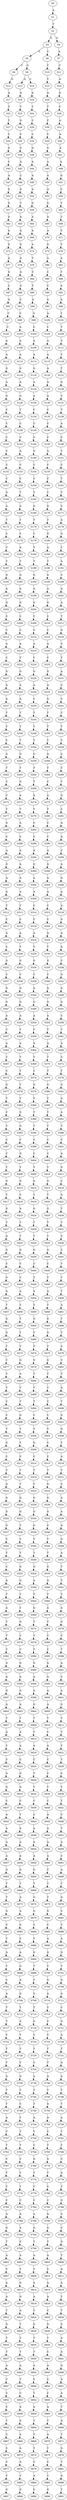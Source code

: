 strict digraph  {
	S0 -> S1 [ label = A ];
	S1 -> S2 [ label = T ];
	S2 -> S3 [ label = G ];
	S2 -> S4 [ label = A ];
	S3 -> S5 [ label = G ];
	S3 -> S6 [ label = C ];
	S4 -> S7 [ label = A ];
	S5 -> S8 [ label = C ];
	S5 -> S9 [ label = G ];
	S6 -> S10 [ label = C ];
	S7 -> S11 [ label = C ];
	S8 -> S12 [ label = G ];
	S9 -> S13 [ label = A ];
	S9 -> S14 [ label = C ];
	S10 -> S15 [ label = T ];
	S11 -> S16 [ label = A ];
	S12 -> S17 [ label = A ];
	S13 -> S18 [ label = A ];
	S14 -> S19 [ label = A ];
	S15 -> S20 [ label = A ];
	S16 -> S21 [ label = G ];
	S17 -> S22 [ label = T ];
	S18 -> S23 [ label = T ];
	S19 -> S24 [ label = T ];
	S20 -> S25 [ label = T ];
	S21 -> S26 [ label = C ];
	S22 -> S27 [ label = T ];
	S23 -> S28 [ label = G ];
	S24 -> S29 [ label = C ];
	S25 -> S30 [ label = C ];
	S26 -> S31 [ label = A ];
	S27 -> S32 [ label = C ];
	S28 -> S33 [ label = C ];
	S29 -> S34 [ label = C ];
	S30 -> S35 [ label = C ];
	S31 -> S36 [ label = A ];
	S32 -> S37 [ label = G ];
	S33 -> S38 [ label = C ];
	S34 -> S39 [ label = G ];
	S35 -> S40 [ label = G ];
	S36 -> S41 [ label = A ];
	S37 -> S42 [ label = C ];
	S38 -> S43 [ label = A ];
	S39 -> S44 [ label = A ];
	S40 -> S45 [ label = A ];
	S41 -> S46 [ label = A ];
	S42 -> S47 [ label = A ];
	S43 -> S48 [ label = C ];
	S44 -> S49 [ label = A ];
	S45 -> S50 [ label = A ];
	S46 -> S51 [ label = G ];
	S47 -> S52 [ label = G ];
	S48 -> S53 [ label = G ];
	S49 -> S54 [ label = A ];
	S50 -> S55 [ label = A ];
	S51 -> S56 [ label = C ];
	S52 -> S57 [ label = G ];
	S53 -> S58 [ label = T ];
	S54 -> S59 [ label = G ];
	S55 -> S60 [ label = G ];
	S56 -> S61 [ label = T ];
	S57 -> S62 [ label = A ];
	S58 -> S63 [ label = A ];
	S59 -> S64 [ label = A ];
	S60 -> S65 [ label = A ];
	S61 -> S66 [ label = T ];
	S62 -> S67 [ label = A ];
	S63 -> S68 [ label = A ];
	S64 -> S69 [ label = A ];
	S65 -> S70 [ label = A ];
	S66 -> S71 [ label = C ];
	S67 -> S72 [ label = G ];
	S68 -> S73 [ label = G ];
	S69 -> S74 [ label = A ];
	S70 -> S75 [ label = G ];
	S71 -> S76 [ label = T ];
	S72 -> S77 [ label = A ];
	S73 -> S78 [ label = A ];
	S74 -> S79 [ label = T ];
	S75 -> S80 [ label = A ];
	S76 -> S81 [ label = A ];
	S77 -> S82 [ label = G ];
	S78 -> S83 [ label = A ];
	S79 -> S84 [ label = C ];
	S80 -> S85 [ label = C ];
	S81 -> S86 [ label = T ];
	S82 -> S87 [ label = C ];
	S83 -> S88 [ label = G ];
	S84 -> S89 [ label = T ];
	S85 -> S90 [ label = C ];
	S86 -> S91 [ label = A ];
	S87 -> S92 [ label = A ];
	S88 -> S93 [ label = C ];
	S89 -> S94 [ label = A ];
	S90 -> S95 [ label = A ];
	S91 -> S96 [ label = A ];
	S92 -> S97 [ label = C ];
	S93 -> S98 [ label = C ];
	S94 -> S99 [ label = G ];
	S95 -> S100 [ label = A ];
	S96 -> S101 [ label = T ];
	S97 -> S102 [ label = C ];
	S98 -> S103 [ label = A ];
	S99 -> S104 [ label = C ];
	S100 -> S105 [ label = C ];
	S101 -> S106 [ label = T ];
	S102 -> S107 [ label = A ];
	S103 -> S108 [ label = A ];
	S104 -> S109 [ label = A ];
	S105 -> S110 [ label = A ];
	S106 -> S111 [ label = T ];
	S107 -> S112 [ label = A ];
	S108 -> S113 [ label = A ];
	S109 -> S114 [ label = A ];
	S110 -> S115 [ label = A ];
	S111 -> S116 [ label = T ];
	S112 -> S117 [ label = G ];
	S113 -> S118 [ label = G ];
	S114 -> S119 [ label = G ];
	S115 -> S120 [ label = A ];
	S116 -> S121 [ label = T ];
	S117 -> S122 [ label = A ];
	S118 -> S123 [ label = A ];
	S119 -> S124 [ label = A ];
	S120 -> S125 [ label = A ];
	S121 -> S126 [ label = G ];
	S122 -> S127 [ label = G ];
	S123 -> S128 [ label = G ];
	S124 -> S129 [ label = A ];
	S125 -> S130 [ label = A ];
	S126 -> S131 [ label = T ];
	S127 -> S132 [ label = C ];
	S128 -> S133 [ label = T ];
	S129 -> S134 [ label = C ];
	S130 -> S135 [ label = C ];
	S131 -> S136 [ label = T ];
	S132 -> S137 [ label = C ];
	S133 -> S138 [ label = C ];
	S134 -> S139 [ label = C ];
	S135 -> S140 [ label = C ];
	S136 -> S141 [ label = A ];
	S137 -> S142 [ label = C ];
	S138 -> S143 [ label = C ];
	S139 -> S144 [ label = C ];
	S140 -> S145 [ label = C ];
	S141 -> S146 [ label = C ];
	S142 -> S147 [ label = C ];
	S143 -> S148 [ label = A ];
	S144 -> S149 [ label = G ];
	S145 -> S150 [ label = A ];
	S146 -> S151 [ label = T ];
	S147 -> S152 [ label = C ];
	S148 -> S153 [ label = C ];
	S149 -> S154 [ label = C ];
	S150 -> S155 [ label = C ];
	S151 -> S156 [ label = C ];
	S152 -> S157 [ label = C ];
	S153 -> S158 [ label = C ];
	S154 -> S159 [ label = C ];
	S155 -> S160 [ label = C ];
	S156 -> S161 [ label = T ];
	S157 -> S162 [ label = G ];
	S158 -> S163 [ label = T ];
	S159 -> S164 [ label = T ];
	S160 -> S165 [ label = C ];
	S161 -> S166 [ label = T ];
	S162 -> S167 [ label = A ];
	S163 -> S168 [ label = A ];
	S164 -> S169 [ label = G ];
	S165 -> S170 [ label = G ];
	S166 -> S171 [ label = C ];
	S167 -> S172 [ label = T ];
	S168 -> S173 [ label = T ];
	S169 -> S174 [ label = T ];
	S170 -> S175 [ label = T ];
	S171 -> S176 [ label = A ];
	S172 -> S177 [ label = C ];
	S173 -> S178 [ label = C ];
	S174 -> S179 [ label = C ];
	S175 -> S180 [ label = G ];
	S176 -> S181 [ label = G ];
	S177 -> S182 [ label = C ];
	S178 -> S183 [ label = A ];
	S179 -> S184 [ label = T ];
	S180 -> S185 [ label = A ];
	S181 -> S186 [ label = T ];
	S182 -> S187 [ label = T ];
	S183 -> S188 [ label = T ];
	S184 -> S189 [ label = T ];
	S185 -> S190 [ label = T ];
	S186 -> S191 [ label = A ];
	S187 -> S192 [ label = G ];
	S188 -> S193 [ label = G ];
	S189 -> S194 [ label = G ];
	S190 -> S195 [ label = G ];
	S191 -> S196 [ label = C ];
	S192 -> S197 [ label = A ];
	S193 -> S198 [ label = A ];
	S194 -> S199 [ label = A ];
	S195 -> S200 [ label = A ];
	S196 -> S201 [ label = A ];
	S197 -> S202 [ label = G ];
	S198 -> S203 [ label = G ];
	S199 -> S204 [ label = G ];
	S200 -> S205 [ label = G ];
	S201 -> S206 [ label = A ];
	S202 -> S207 [ label = C ];
	S203 -> S208 [ label = C ];
	S204 -> S209 [ label = C ];
	S205 -> S210 [ label = C ];
	S206 -> S211 [ label = T ];
	S207 -> S212 [ label = C ];
	S208 -> S213 [ label = C ];
	S209 -> S214 [ label = C ];
	S210 -> S215 [ label = C ];
	S211 -> S216 [ label = G ];
	S212 -> S217 [ label = A ];
	S213 -> S218 [ label = A ];
	S214 -> S219 [ label = A ];
	S215 -> S220 [ label = A ];
	S216 -> S221 [ label = T ];
	S217 -> S222 [ label = C ];
	S218 -> S223 [ label = T ];
	S219 -> S224 [ label = C ];
	S220 -> S225 [ label = C ];
	S221 -> S226 [ label = T ];
	S222 -> S227 [ label = G ];
	S223 -> S228 [ label = G ];
	S224 -> S229 [ label = G ];
	S225 -> S230 [ label = G ];
	S226 -> S231 [ label = A ];
	S227 -> S232 [ label = A ];
	S228 -> S233 [ label = A ];
	S229 -> S234 [ label = A ];
	S230 -> S235 [ label = A ];
	S231 -> S236 [ label = C ];
	S232 -> S237 [ label = A ];
	S233 -> S238 [ label = A ];
	S234 -> S239 [ label = C ];
	S235 -> S240 [ label = G ];
	S236 -> S241 [ label = C ];
	S237 -> S242 [ label = T ];
	S238 -> S243 [ label = T ];
	S239 -> S244 [ label = T ];
	S240 -> S245 [ label = T ];
	S241 -> S246 [ label = C ];
	S242 -> S247 [ label = T ];
	S243 -> S248 [ label = T ];
	S244 -> S249 [ label = T ];
	S245 -> S250 [ label = T ];
	S246 -> S251 [ label = T ];
	S247 -> S252 [ label = C ];
	S248 -> S253 [ label = T ];
	S249 -> S254 [ label = T ];
	S250 -> S255 [ label = C ];
	S251 -> S256 [ label = C ];
	S252 -> S257 [ label = A ];
	S253 -> S258 [ label = G ];
	S254 -> S259 [ label = G ];
	S255 -> S260 [ label = A ];
	S256 -> S261 [ label = C ];
	S257 -> S262 [ label = T ];
	S258 -> S263 [ label = T ];
	S259 -> S264 [ label = T ];
	S260 -> S265 [ label = T ];
	S261 -> S266 [ label = C ];
	S262 -> S267 [ label = C ];
	S263 -> S268 [ label = G ];
	S264 -> S269 [ label = T ];
	S265 -> S270 [ label = C ];
	S266 -> S271 [ label = T ];
	S267 -> S272 [ label = C ];
	S268 -> S273 [ label = A ];
	S269 -> S274 [ label = A ];
	S270 -> S275 [ label = A ];
	S271 -> S276 [ label = G ];
	S272 -> S277 [ label = T ];
	S273 -> S278 [ label = T ];
	S274 -> S279 [ label = T ];
	S275 -> S280 [ label = T ];
	S276 -> S281 [ label = C ];
	S277 -> S282 [ label = G ];
	S278 -> S283 [ label = A ];
	S279 -> S284 [ label = C ];
	S280 -> S285 [ label = C ];
	S281 -> S286 [ label = A ];
	S282 -> S287 [ label = C ];
	S283 -> S288 [ label = C ];
	S284 -> S289 [ label = C ];
	S285 -> S290 [ label = C ];
	S286 -> S291 [ label = A ];
	S287 -> S292 [ label = A ];
	S288 -> S293 [ label = A ];
	S289 -> S294 [ label = A ];
	S290 -> S295 [ label = A ];
	S291 -> S296 [ label = C ];
	S292 -> S297 [ label = G ];
	S293 -> S298 [ label = A ];
	S294 -> S299 [ label = G ];
	S295 -> S300 [ label = G ];
	S296 -> S301 [ label = A ];
	S297 -> S302 [ label = A ];
	S298 -> S303 [ label = A ];
	S299 -> S304 [ label = A ];
	S300 -> S305 [ label = A ];
	S301 -> S306 [ label = G ];
	S302 -> S307 [ label = A ];
	S303 -> S308 [ label = A ];
	S304 -> S309 [ label = A ];
	S305 -> S310 [ label = A ];
	S306 -> S311 [ label = A ];
	S307 -> S312 [ label = T ];
	S308 -> S313 [ label = T ];
	S309 -> S314 [ label = C ];
	S310 -> S315 [ label = C ];
	S311 -> S316 [ label = A ];
	S312 -> S317 [ label = C ];
	S313 -> S318 [ label = C ];
	S314 -> S319 [ label = C ];
	S315 -> S320 [ label = C ];
	S316 -> S321 [ label = G ];
	S317 -> S322 [ label = A ];
	S318 -> S323 [ label = A ];
	S319 -> S324 [ label = A ];
	S320 -> S325 [ label = A ];
	S321 -> S326 [ label = A ];
	S322 -> S327 [ label = C ];
	S323 -> S328 [ label = T ];
	S324 -> S329 [ label = T ];
	S325 -> S330 [ label = T ];
	S326 -> S331 [ label = A ];
	S327 -> S332 [ label = G ];
	S328 -> S333 [ label = G ];
	S329 -> S334 [ label = G ];
	S330 -> S335 [ label = G ];
	S331 -> S336 [ label = C ];
	S332 -> S337 [ label = C ];
	S333 -> S338 [ label = C ];
	S334 -> S339 [ label = C ];
	S335 -> S340 [ label = C ];
	S336 -> S341 [ label = A ];
	S337 -> S342 [ label = G ];
	S338 -> S343 [ label = G ];
	S339 -> S344 [ label = A ];
	S340 -> S345 [ label = A ];
	S341 -> S346 [ label = A ];
	S342 -> S347 [ label = G ];
	S343 -> S348 [ label = G ];
	S344 -> S349 [ label = G ];
	S345 -> S350 [ label = G ];
	S346 -> S351 [ label = G ];
	S347 -> S352 [ label = A ];
	S348 -> S353 [ label = A ];
	S349 -> S354 [ label = A ];
	S350 -> S355 [ label = A ];
	S351 -> S356 [ label = C ];
	S352 -> S357 [ label = C ];
	S353 -> S358 [ label = T ];
	S354 -> S359 [ label = C ];
	S355 -> S360 [ label = T ];
	S356 -> S361 [ label = T ];
	S357 -> S362 [ label = A ];
	S358 -> S363 [ label = A ];
	S359 -> S364 [ label = A ];
	S360 -> S365 [ label = A ];
	S361 -> S366 [ label = A ];
	S362 -> S367 [ label = T ];
	S363 -> S368 [ label = T ];
	S364 -> S369 [ label = T ];
	S365 -> S370 [ label = T ];
	S366 -> S371 [ label = C ];
	S367 -> S372 [ label = C ];
	S368 -> S373 [ label = T ];
	S369 -> S374 [ label = C ];
	S370 -> S375 [ label = T ];
	S371 -> S376 [ label = T ];
	S372 -> S377 [ label = G ];
	S373 -> S378 [ label = T ];
	S374 -> S379 [ label = G ];
	S375 -> S380 [ label = G ];
	S376 -> S381 [ label = G ];
	S377 -> S382 [ label = T ];
	S378 -> S383 [ label = T ];
	S379 -> S384 [ label = T ];
	S380 -> S385 [ label = T ];
	S381 -> S386 [ label = A ];
	S382 -> S387 [ label = C ];
	S383 -> S388 [ label = G ];
	S384 -> S389 [ label = T ];
	S385 -> S390 [ label = T ];
	S386 -> S391 [ label = A ];
	S387 -> S392 [ label = T ];
	S388 -> S393 [ label = G ];
	S389 -> S394 [ label = T ];
	S390 -> S395 [ label = T ];
	S391 -> S396 [ label = T ];
	S392 -> S397 [ label = C ];
	S393 -> S398 [ label = C ];
	S394 -> S399 [ label = C ];
	S395 -> S400 [ label = C ];
	S396 -> S401 [ label = C ];
	S397 -> S402 [ label = C ];
	S398 -> S403 [ label = G ];
	S399 -> S404 [ label = C ];
	S400 -> S405 [ label = C ];
	S401 -> S406 [ label = A ];
	S402 -> S407 [ label = T ];
	S403 -> S408 [ label = T ];
	S404 -> S409 [ label = T ];
	S405 -> S410 [ label = T ];
	S406 -> S411 [ label = G ];
	S407 -> S412 [ label = G ];
	S408 -> S413 [ label = G ];
	S409 -> S414 [ label = G ];
	S410 -> S415 [ label = G ];
	S411 -> S416 [ label = C ];
	S412 -> S417 [ label = T ];
	S413 -> S418 [ label = C ];
	S414 -> S419 [ label = T ];
	S415 -> S420 [ label = T ];
	S416 -> S421 [ label = G ];
	S417 -> S422 [ label = G ];
	S418 -> S423 [ label = A ];
	S419 -> S424 [ label = G ];
	S420 -> S425 [ label = G ];
	S421 -> S426 [ label = T ];
	S422 -> S427 [ label = T ];
	S423 -> S428 [ label = T ];
	S424 -> S429 [ label = T ];
	S425 -> S430 [ label = T ];
	S426 -> S431 [ label = T ];
	S427 -> S432 [ label = G ];
	S428 -> S433 [ label = T ];
	S429 -> S434 [ label = T ];
	S430 -> S435 [ label = T ];
	S431 -> S436 [ label = C ];
	S432 -> S437 [ label = G ];
	S433 -> S438 [ label = G ];
	S434 -> S439 [ label = G ];
	S435 -> S440 [ label = G ];
	S436 -> S441 [ label = C ];
	S437 -> S442 [ label = C ];
	S438 -> S443 [ label = C ];
	S439 -> S444 [ label = C ];
	S440 -> S445 [ label = C ];
	S441 -> S446 [ label = T ];
	S442 -> S447 [ label = G ];
	S443 -> S448 [ label = C ];
	S444 -> S449 [ label = T ];
	S445 -> S450 [ label = T ];
	S446 -> S451 [ label = T ];
	S447 -> S452 [ label = A ];
	S448 -> S453 [ label = A ];
	S449 -> S454 [ label = A ];
	S450 -> S455 [ label = A ];
	S451 -> S456 [ label = T ];
	S452 -> S457 [ label = T ];
	S453 -> S458 [ label = T ];
	S454 -> S459 [ label = T ];
	S455 -> S460 [ label = T ];
	S456 -> S461 [ label = A ];
	S457 -> S462 [ label = G ];
	S458 -> S463 [ label = T ];
	S459 -> S464 [ label = G ];
	S460 -> S465 [ label = G ];
	S461 -> S466 [ label = T ];
	S462 -> S467 [ label = G ];
	S463 -> S468 [ label = T ];
	S464 -> S469 [ label = T ];
	S465 -> S470 [ label = G ];
	S466 -> S471 [ label = T ];
	S467 -> S472 [ label = T ];
	S468 -> S473 [ label = T ];
	S469 -> S474 [ label = T ];
	S470 -> S475 [ label = T ];
	S471 -> S476 [ label = A ];
	S472 -> S477 [ label = C ];
	S473 -> S478 [ label = G ];
	S474 -> S479 [ label = G ];
	S475 -> S480 [ label = G ];
	S476 -> S481 [ label = C ];
	S477 -> S482 [ label = T ];
	S478 -> S483 [ label = A ];
	S479 -> S484 [ label = T ];
	S480 -> S485 [ label = T ];
	S481 -> S486 [ label = T ];
	S482 -> S487 [ label = T ];
	S483 -> S488 [ label = T ];
	S484 -> S489 [ label = T ];
	S485 -> S490 [ label = T ];
	S486 -> S491 [ label = A ];
	S487 -> S492 [ label = C ];
	S488 -> S493 [ label = T ];
	S489 -> S494 [ label = T ];
	S490 -> S495 [ label = C ];
	S491 -> S496 [ label = T ];
	S492 -> S497 [ label = C ];
	S493 -> S498 [ label = G ];
	S494 -> S499 [ label = C ];
	S495 -> S500 [ label = C ];
	S496 -> S501 [ label = G ];
	S497 -> S502 [ label = T ];
	S498 -> S503 [ label = T ];
	S499 -> S504 [ label = T ];
	S500 -> S505 [ label = T ];
	S501 -> S506 [ label = G ];
	S502 -> S507 [ label = G ];
	S503 -> S508 [ label = T ];
	S504 -> S509 [ label = G ];
	S505 -> S510 [ label = C ];
	S506 -> S511 [ label = T ];
	S507 -> S512 [ label = C ];
	S508 -> S513 [ label = C ];
	S509 -> S514 [ label = C ];
	S510 -> S515 [ label = C ];
	S511 -> S516 [ label = A ];
	S512 -> S517 [ label = T ];
	S513 -> S518 [ label = T ];
	S514 -> S519 [ label = T ];
	S515 -> S520 [ label = T ];
	S516 -> S521 [ label = T ];
	S517 -> S522 [ label = G ];
	S518 -> S523 [ label = T ];
	S519 -> S524 [ label = C ];
	S520 -> S525 [ label = G ];
	S521 -> S526 [ label = C ];
	S522 -> S527 [ label = G ];
	S523 -> S528 [ label = G ];
	S524 -> S529 [ label = G ];
	S525 -> S530 [ label = G ];
	S526 -> S531 [ label = A ];
	S527 -> S532 [ label = G ];
	S528 -> S533 [ label = G ];
	S529 -> S534 [ label = G ];
	S530 -> S535 [ label = G ];
	S531 -> S536 [ label = A ];
	S532 -> S537 [ label = G ];
	S533 -> S538 [ label = T ];
	S534 -> S539 [ label = G ];
	S535 -> S540 [ label = C ];
	S536 -> S541 [ label = A ];
	S537 -> S542 [ label = C ];
	S538 -> S543 [ label = C ];
	S539 -> S544 [ label = T ];
	S540 -> S545 [ label = T ];
	S541 -> S546 [ label = G ];
	S542 -> S547 [ label = T ];
	S543 -> S548 [ label = T ];
	S544 -> S549 [ label = T ];
	S545 -> S550 [ label = T ];
	S546 -> S551 [ label = A ];
	S547 -> S552 [ label = C ];
	S548 -> S553 [ label = G ];
	S549 -> S554 [ label = G ];
	S550 -> S555 [ label = G ];
	S551 -> S556 [ label = T ];
	S552 -> S557 [ label = A ];
	S553 -> S558 [ label = G ];
	S554 -> S559 [ label = A ];
	S555 -> S560 [ label = A ];
	S556 -> S561 [ label = T ];
	S557 -> S562 [ label = T ];
	S558 -> S563 [ label = T ];
	S559 -> S564 [ label = T ];
	S560 -> S565 [ label = T ];
	S561 -> S566 [ label = T ];
	S562 -> S567 [ label = G ];
	S563 -> S568 [ label = T ];
	S564 -> S569 [ label = G ];
	S565 -> S570 [ label = G ];
	S566 -> S571 [ label = G ];
	S567 -> S572 [ label = T ];
	S568 -> S573 [ label = G ];
	S569 -> S574 [ label = T ];
	S570 -> S575 [ label = T ];
	S571 -> S576 [ label = G ];
	S572 -> S577 [ label = T ];
	S573 -> S578 [ label = C ];
	S574 -> S579 [ label = T ];
	S575 -> S580 [ label = T ];
	S576 -> S581 [ label = C ];
	S577 -> S582 [ label = C ];
	S578 -> S583 [ label = C ];
	S579 -> S584 [ label = T ];
	S580 -> S585 [ label = C ];
	S581 -> S586 [ label = T ];
	S582 -> S587 [ label = G ];
	S583 -> S588 [ label = G ];
	S584 -> S589 [ label = G ];
	S585 -> S590 [ label = G ];
	S586 -> S591 [ label = A ];
	S587 -> S592 [ label = A ];
	S588 -> S593 [ label = A ];
	S589 -> S594 [ label = A ];
	S590 -> S595 [ label = A ];
	S591 -> S596 [ label = C ];
	S592 -> S597 [ label = G ];
	S593 -> S598 [ label = G ];
	S594 -> S599 [ label = G ];
	S595 -> S600 [ label = G ];
	S596 -> S601 [ label = A ];
	S597 -> S602 [ label = A ];
	S598 -> S603 [ label = A ];
	S599 -> S604 [ label = G ];
	S600 -> S605 [ label = A ];
	S601 -> S606 [ label = G ];
	S602 -> S607 [ label = T ];
	S603 -> S608 [ label = T ];
	S604 -> S609 [ label = T ];
	S605 -> S610 [ label = T ];
	S606 -> S611 [ label = T ];
	S607 -> S612 [ label = A ];
	S608 -> S613 [ label = A ];
	S609 -> S614 [ label = T ];
	S610 -> S615 [ label = C ];
	S611 -> S616 [ label = T ];
	S612 -> S617 [ label = T ];
	S613 -> S618 [ label = A ];
	S614 -> S619 [ label = A ];
	S615 -> S620 [ label = A ];
	S616 -> S621 [ label = T ];
	S617 -> S622 [ label = C ];
	S618 -> S623 [ label = C ];
	S619 -> S624 [ label = C ];
	S620 -> S625 [ label = C ];
	S621 -> S626 [ label = T ];
	S622 -> S627 [ label = A ];
	S623 -> S628 [ label = G ];
	S624 -> S629 [ label = T ];
	S625 -> S630 [ label = C ];
	S626 -> S631 [ label = C ];
	S627 -> S632 [ label = G ];
	S628 -> S633 [ label = G ];
	S629 -> S634 [ label = T ];
	S630 -> S635 [ label = T ];
	S631 -> S636 [ label = T ];
	S632 -> S637 [ label = C ];
	S633 -> S638 [ label = C ];
	S634 -> S639 [ label = C ];
	S635 -> S640 [ label = C ];
	S636 -> S641 [ label = T ];
	S637 -> S642 [ label = A ];
	S638 -> S643 [ label = T ];
	S639 -> S644 [ label = C ];
	S640 -> S645 [ label = A ];
	S641 -> S646 [ label = C ];
	S642 -> S647 [ label = A ];
	S643 -> S648 [ label = A ];
	S644 -> S649 [ label = A ];
	S645 -> S650 [ label = A ];
	S646 -> S651 [ label = T ];
	S647 -> S652 [ label = A ];
	S648 -> S653 [ label = A ];
	S649 -> S654 [ label = A ];
	S650 -> S655 [ label = A ];
	S651 -> S656 [ label = A ];
	S652 -> S657 [ label = A ];
	S653 -> S658 [ label = A ];
	S654 -> S659 [ label = A ];
	S655 -> S660 [ label = A ];
	S656 -> S661 [ label = C ];
	S657 -> S662 [ label = G ];
	S658 -> S663 [ label = G ];
	S659 -> S664 [ label = G ];
	S660 -> S665 [ label = T ];
	S661 -> S666 [ label = A ];
	S662 -> S667 [ label = T ];
	S663 -> S668 [ label = T ];
	S664 -> S669 [ label = T ];
	S665 -> S670 [ label = T ];
	S666 -> S671 [ label = T ];
	S667 -> S672 [ label = T ];
	S668 -> S673 [ label = A ];
	S669 -> S674 [ label = G ];
	S670 -> S675 [ label = T ];
	S671 -> S676 [ label = G ];
	S672 -> S677 [ label = G ];
	S673 -> S678 [ label = A ];
	S674 -> S679 [ label = G ];
	S675 -> S680 [ label = G ];
	S676 -> S681 [ label = C ];
	S677 -> S682 [ label = C ];
	S678 -> S683 [ label = G ];
	S679 -> S684 [ label = C ];
	S680 -> S685 [ label = C ];
	S681 -> S686 [ label = T ];
	S682 -> S687 [ label = T ];
	S683 -> S688 [ label = C ];
	S684 -> S689 [ label = T ];
	S685 -> S690 [ label = A ];
	S686 -> S691 [ label = A ];
	S687 -> S692 [ label = A ];
	S688 -> S693 [ label = A ];
	S689 -> S694 [ label = G ];
	S690 -> S695 [ label = G ];
	S691 -> S696 [ label = G ];
	S692 -> S697 [ label = T ];
	S693 -> S698 [ label = G ];
	S694 -> S699 [ label = T ];
	S695 -> S700 [ label = T ];
	S696 -> S701 [ label = T ];
	S697 -> S702 [ label = C ];
	S698 -> S703 [ label = A ];
	S699 -> S704 [ label = T ];
	S700 -> S705 [ label = G ];
	S701 -> S706 [ label = G ];
	S702 -> S707 [ label = A ];
	S703 -> S708 [ label = G ];
	S704 -> S709 [ label = T ];
	S705 -> S710 [ label = A ];
	S706 -> S711 [ label = G ];
	S707 -> S712 [ label = T ];
	S708 -> S713 [ label = T ];
	S709 -> S714 [ label = T ];
	S710 -> S715 [ label = T ];
	S711 -> S716 [ label = C ];
	S712 -> S717 [ label = T ];
	S713 -> S718 [ label = A ];
	S714 -> S719 [ label = G ];
	S715 -> S720 [ label = C ];
	S716 -> S721 [ label = G ];
	S717 -> S722 [ label = T ];
	S718 -> S723 [ label = T ];
	S719 -> S724 [ label = T ];
	S720 -> S725 [ label = T ];
	S721 -> S726 [ label = A ];
	S722 -> S727 [ label = T ];
	S723 -> S728 [ label = T ];
	S724 -> S729 [ label = T ];
	S725 -> S730 [ label = T ];
	S726 -> S731 [ label = T ];
	S727 -> S732 [ label = T ];
	S728 -> S733 [ label = T ];
	S729 -> S734 [ label = C ];
	S730 -> S735 [ label = T ];
	S731 -> S736 [ label = A ];
	S732 -> S737 [ label = G ];
	S733 -> S738 [ label = G ];
	S734 -> S739 [ label = A ];
	S735 -> S740 [ label = A ];
	S736 -> S741 [ label = A ];
	S737 -> S742 [ label = T ];
	S738 -> S743 [ label = T ];
	S739 -> S744 [ label = T ];
	S740 -> S745 [ label = T ];
	S741 -> S746 [ label = T ];
	S742 -> S747 [ label = T ];
	S743 -> S748 [ label = C ];
	S744 -> S749 [ label = T ];
	S745 -> S750 [ label = A ];
	S746 -> S751 [ label = T ];
	S747 -> S752 [ label = A ];
	S748 -> S753 [ label = T ];
	S749 -> S754 [ label = A ];
	S750 -> S755 [ label = A ];
	S751 -> S756 [ label = A ];
	S752 -> S757 [ label = C ];
	S753 -> S758 [ label = T ];
	S754 -> S759 [ label = C ];
	S755 -> S760 [ label = C ];
	S756 -> S761 [ label = T ];
	S757 -> S762 [ label = T ];
	S758 -> S763 [ label = T ];
	S759 -> S764 [ label = C ];
	S760 -> S765 [ label = T ];
	S761 -> S766 [ label = T ];
	S762 -> S767 [ label = C ];
	S763 -> S768 [ label = C ];
	S764 -> S769 [ label = G ];
	S765 -> S770 [ label = G ];
	S766 -> S771 [ label = C ];
	S767 -> S772 [ label = T ];
	S768 -> S773 [ label = T ];
	S769 -> S774 [ label = T ];
	S770 -> S775 [ label = T ];
	S771 -> S776 [ label = A ];
	S772 -> S777 [ label = T ];
	S773 -> S778 [ label = T ];
	S774 -> S779 [ label = C ];
	S775 -> S780 [ label = C ];
	S776 -> S781 [ label = T ];
	S777 -> S782 [ label = C ];
	S778 -> S783 [ label = C ];
	S779 -> S784 [ label = C ];
	S780 -> S785 [ label = C ];
	S781 -> S786 [ label = G ];
	S782 -> S787 [ label = A ];
	S783 -> S788 [ label = A ];
	S784 -> S789 [ label = A ];
	S785 -> S790 [ label = A ];
	S786 -> S791 [ label = C ];
	S787 -> S792 [ label = G ];
	S788 -> S793 [ label = A ];
	S789 -> S794 [ label = G ];
	S790 -> S795 [ label = G ];
	S791 -> S796 [ label = C ];
	S792 -> S797 [ label = T ];
	S793 -> S798 [ label = C ];
	S794 -> S799 [ label = T ];
	S795 -> S800 [ label = T ];
	S796 -> S801 [ label = G ];
	S797 -> S802 [ label = A ];
	S798 -> S803 [ label = A ];
	S799 -> S804 [ label = A ];
	S800 -> S805 [ label = A ];
	S801 -> S806 [ label = T ];
	S802 -> S807 [ label = C ];
	S803 -> S808 [ label = T ];
	S804 -> S809 [ label = T ];
	S805 -> S810 [ label = C ];
	S806 -> S811 [ label = A ];
	S807 -> S812 [ label = A ];
	S808 -> S813 [ label = G ];
	S809 -> S814 [ label = A ];
	S810 -> S815 [ label = A ];
	S811 -> S816 [ label = A ];
	S812 -> S817 [ label = A ];
	S813 -> S818 [ label = G ];
	S814 -> S819 [ label = A ];
	S815 -> S820 [ label = A ];
	S816 -> S821 [ label = T ];
	S817 -> S822 [ label = T ];
	S818 -> S823 [ label = A ];
	S819 -> S824 [ label = T ];
	S820 -> S825 [ label = C ];
	S821 -> S826 [ label = T ];
	S822 -> S827 [ label = G ];
	S823 -> S828 [ label = T ];
	S824 -> S829 [ label = G ];
	S825 -> S830 [ label = G ];
	S826 -> S831 [ label = C ];
	S827 -> S832 [ label = T ];
	S828 -> S833 [ label = T ];
	S829 -> S834 [ label = T ];
	S830 -> S835 [ label = T ];
	S831 -> S836 [ label = A ];
	S832 -> S837 [ label = T ];
	S833 -> S838 [ label = T ];
	S834 -> S839 [ label = T ];
	S835 -> S840 [ label = C ];
	S836 -> S841 [ label = A ];
	S837 -> S842 [ label = A ];
	S838 -> S843 [ label = A ];
	S839 -> S844 [ label = A ];
	S840 -> S845 [ label = A ];
	S841 -> S846 [ label = G ];
	S842 -> S847 [ label = C ];
	S843 -> S848 [ label = T ];
	S844 -> S849 [ label = C ];
	S845 -> S850 [ label = C ];
	S846 -> S851 [ label = A ];
	S847 -> S852 [ label = C ];
	S848 -> S853 [ label = C ];
	S849 -> S854 [ label = T ];
	S850 -> S855 [ label = C ];
	S851 -> S856 [ label = A ];
	S852 -> S857 [ label = C ];
	S853 -> S858 [ label = A ];
	S854 -> S859 [ label = A ];
	S855 -> S860 [ label = A ];
	S856 -> S861 [ label = T ];
	S857 -> S862 [ label = T ];
	S858 -> S863 [ label = A ];
	S859 -> S864 [ label = T ];
	S860 -> S865 [ label = T ];
	S861 -> S866 [ label = A ];
	S862 -> S867 [ label = C ];
	S863 -> S868 [ label = A ];
	S864 -> S869 [ label = T ];
	S865 -> S870 [ label = A ];
	S866 -> S871 [ label = T ];
	S867 -> S872 [ label = C ];
	S868 -> S873 [ label = A ];
	S869 -> S874 [ label = T ];
	S870 -> S875 [ label = T ];
	S871 -> S876 [ label = G ];
	S872 -> S877 [ label = C ];
	S873 -> S878 [ label = A ];
	S874 -> S879 [ label = C ];
	S875 -> S880 [ label = C ];
	S876 -> S881 [ label = T ];
	S877 -> S882 [ label = T ];
	S878 -> S883 [ label = T ];
	S879 -> S884 [ label = A ];
	S880 -> S885 [ label = T ];
	S881 -> S886 [ label = G ];
	S882 -> S887 [ label = G ];
	S883 -> S888 [ label = G ];
	S884 -> S889 [ label = G ];
	S885 -> S890 [ label = G ];
	S886 -> S891 [ label = T ];
}
